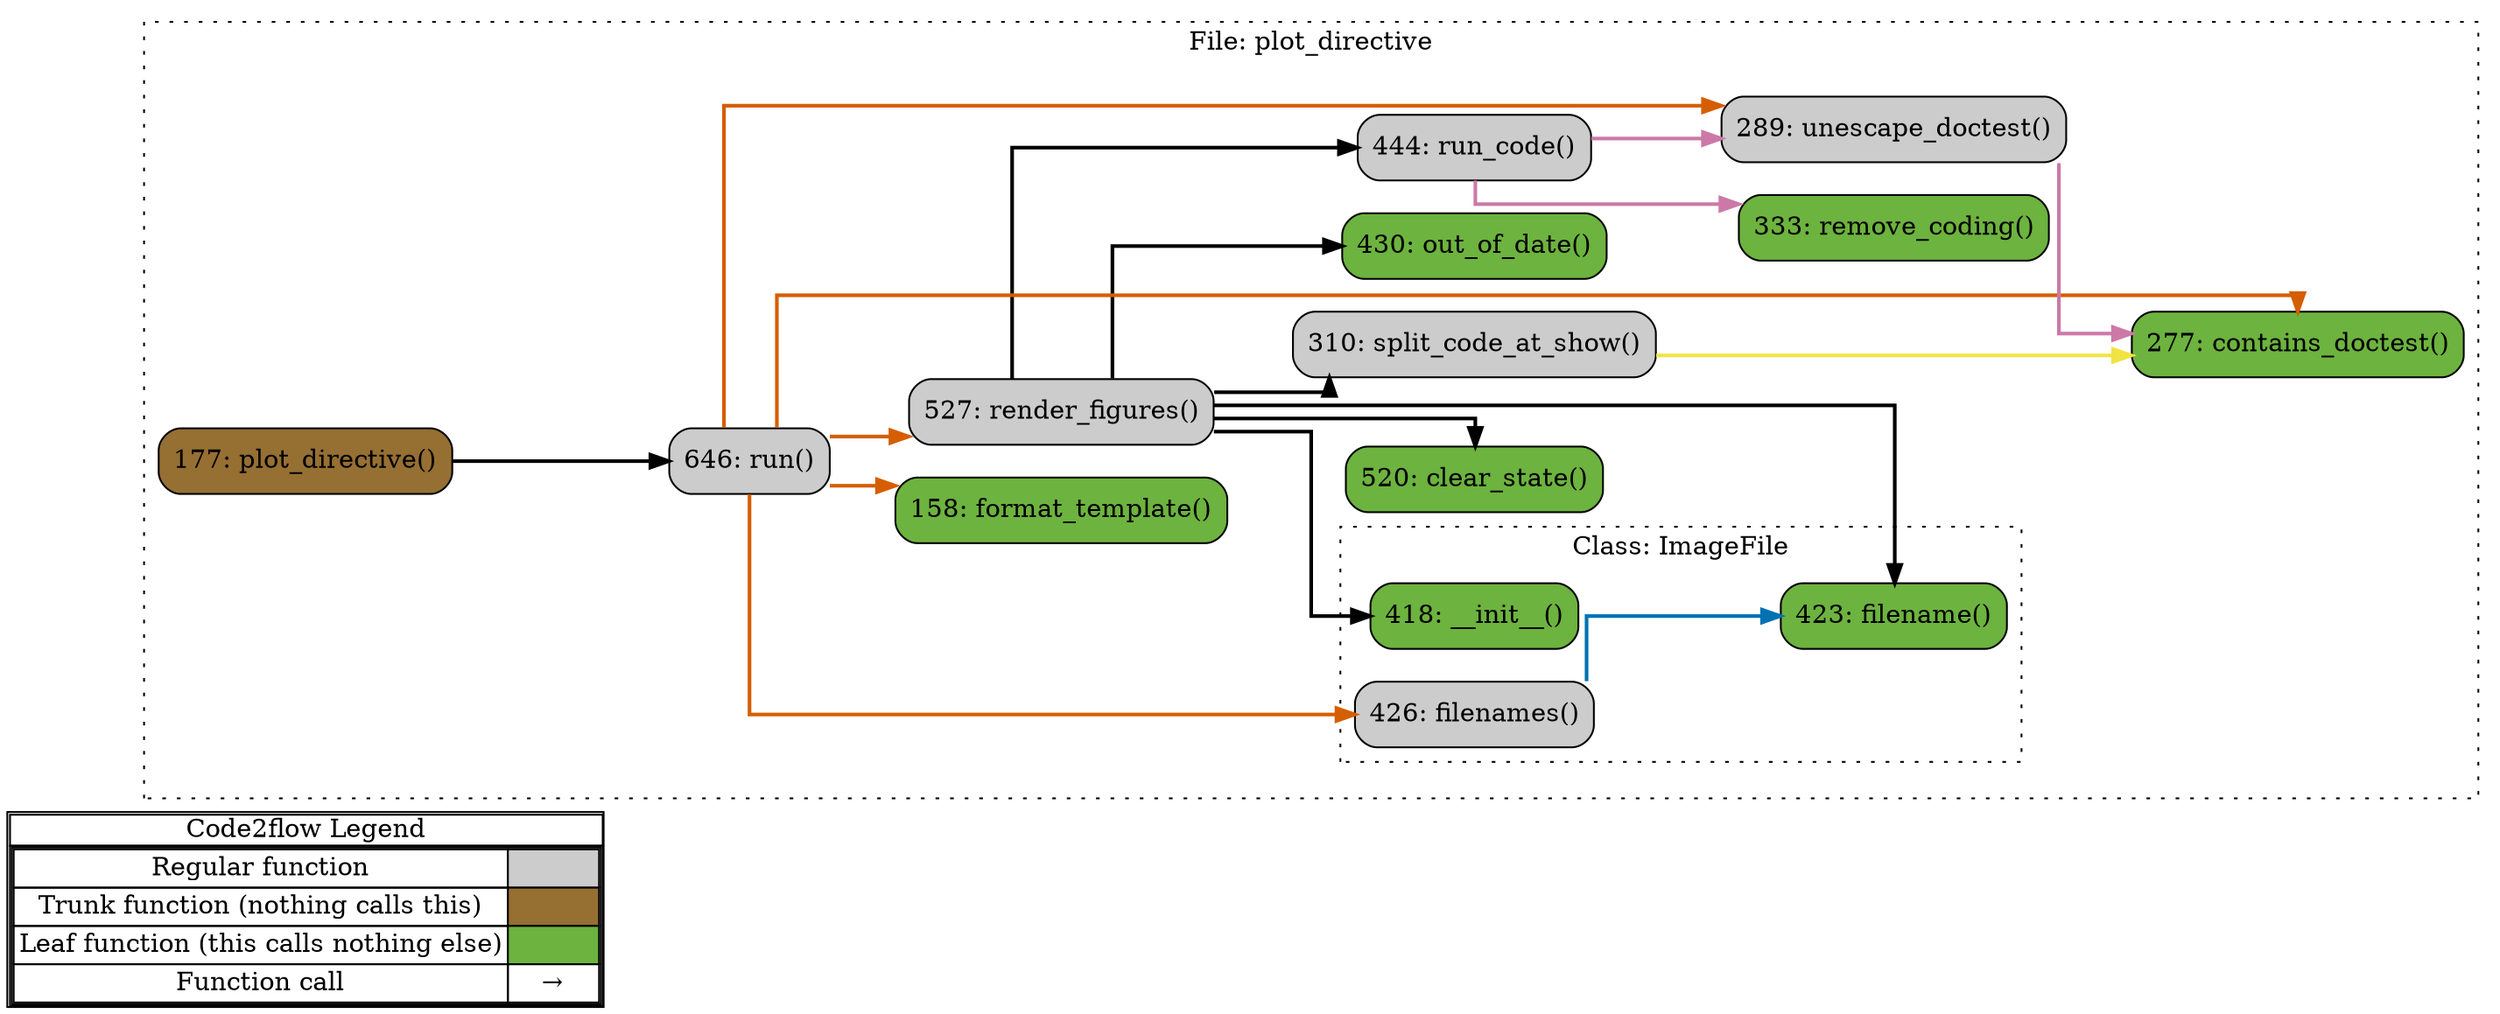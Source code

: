 digraph G {
concentrate=true;
splines="ortho";
rankdir="LR";
subgraph legend{
    rank = min;
    label = "legend";
    Legend [shape=none, margin=0, label = <
        <table cellspacing="0" cellpadding="0" border="1"><tr><td>Code2flow Legend</td></tr><tr><td>
        <table cellspacing="0">
        <tr><td>Regular function</td><td width="50px" bgcolor='#cccccc'></td></tr>
        <tr><td>Trunk function (nothing calls this)</td><td bgcolor='#966F33'></td></tr>
        <tr><td>Leaf function (this calls nothing else)</td><td bgcolor='#6db33f'></td></tr>
        <tr><td>Function call</td><td><font color='black'>&#8594;</font></td></tr>
        </table></td></tr></table>
        >];
}node_c5905737 [label="418: __init__()" name="plot_directive::ImageFile.__init__" shape="rect" style="rounded,filled" fillcolor="#6db33f" ];
node_ef5b0c98 [label="423: filename()" name="plot_directive::ImageFile.filename" shape="rect" style="rounded,filled" fillcolor="#6db33f" ];
node_e8f4f20d [label="426: filenames()" name="plot_directive::ImageFile.filenames" shape="rect" style="rounded,filled" fillcolor="#cccccc" ];
node_835d605a [label="520: clear_state()" name="plot_directive::clear_state" shape="rect" style="rounded,filled" fillcolor="#6db33f" ];
node_0dc5c932 [label="277: contains_doctest()" name="plot_directive::contains_doctest" shape="rect" style="rounded,filled" fillcolor="#6db33f" ];
node_5a165b0e [label="158: format_template()" name="plot_directive::format_template" shape="rect" style="rounded,filled" fillcolor="#6db33f" ];
node_b7f13c14 [label="430: out_of_date()" name="plot_directive::out_of_date" shape="rect" style="rounded,filled" fillcolor="#6db33f" ];
node_1fbda7f8 [label="177: plot_directive()" name="plot_directive::plot_directive" shape="rect" style="rounded,filled" fillcolor="#966F33" ];
node_388b62e6 [label="333: remove_coding()" name="plot_directive::remove_coding" shape="rect" style="rounded,filled" fillcolor="#6db33f" ];
node_a22c0fb8 [label="527: render_figures()" name="plot_directive::render_figures" shape="rect" style="rounded,filled" fillcolor="#cccccc" ];
node_ea360ff6 [label="646: run()" name="plot_directive::run" shape="rect" style="rounded,filled" fillcolor="#cccccc" ];
node_ae9b4f7f [label="444: run_code()" name="plot_directive::run_code" shape="rect" style="rounded,filled" fillcolor="#cccccc" ];
node_f1770a84 [label="310: split_code_at_show()" name="plot_directive::split_code_at_show" shape="rect" style="rounded,filled" fillcolor="#cccccc" ];
node_efd5b017 [label="289: unescape_doctest()" name="plot_directive::unescape_doctest" shape="rect" style="rounded,filled" fillcolor="#cccccc" ];
node_e8f4f20d -> node_ef5b0c98 [color="#0072B2" penwidth="2"];
node_1fbda7f8 -> node_ea360ff6 [color="#000000" penwidth="2"];
node_a22c0fb8 -> node_c5905737 [color="#000000" penwidth="2"];
node_a22c0fb8 -> node_c5905737 [color="#000000" penwidth="2"];
node_a22c0fb8 -> node_c5905737 [color="#000000" penwidth="2"];
node_a22c0fb8 -> node_c5905737 [color="#000000" penwidth="2"];
node_a22c0fb8 -> node_c5905737 [color="#000000" penwidth="2"];
node_a22c0fb8 -> node_c5905737 [color="#000000" penwidth="2"];
node_a22c0fb8 -> node_ef5b0c98 [color="#000000" penwidth="2"];
node_a22c0fb8 -> node_ef5b0c98 [color="#000000" penwidth="2"];
node_a22c0fb8 -> node_ef5b0c98 [color="#000000" penwidth="2"];
node_a22c0fb8 -> node_835d605a [color="#000000" penwidth="2"];
node_a22c0fb8 -> node_835d605a [color="#000000" penwidth="2"];
node_a22c0fb8 -> node_835d605a [color="#000000" penwidth="2"];
node_a22c0fb8 -> node_b7f13c14 [color="#000000" penwidth="2"];
node_a22c0fb8 -> node_b7f13c14 [color="#000000" penwidth="2"];
node_a22c0fb8 -> node_ae9b4f7f [color="#000000" penwidth="2"];
node_a22c0fb8 -> node_f1770a84 [color="#000000" penwidth="2"];
node_ea360ff6 -> node_e8f4f20d [color="#D55E00" penwidth="2"];
node_ea360ff6 -> node_0dc5c932 [color="#D55E00" penwidth="2"];
node_ea360ff6 -> node_5a165b0e [color="#D55E00" penwidth="2"];
node_ea360ff6 -> node_a22c0fb8 [color="#D55E00" penwidth="2"];
node_ea360ff6 -> node_efd5b017 [color="#D55E00" penwidth="2"];
node_ae9b4f7f -> node_388b62e6 [color="#CC79A7" penwidth="2"];
node_ae9b4f7f -> node_efd5b017 [color="#CC79A7" penwidth="2"];
node_f1770a84 -> node_0dc5c932 [color="#F0E442" penwidth="2"];
node_efd5b017 -> node_0dc5c932 [color="#CC79A7" penwidth="2"];
subgraph cluster_7dfe7152 {
    node_5a165b0e node_1fbda7f8 node_0dc5c932 node_efd5b017 node_f1770a84 node_388b62e6 node_b7f13c14 node_ae9b4f7f node_835d605a node_a22c0fb8 node_ea360ff6;
    label="File: plot_directive";
    name="plot_directive";
    style="filled";
    graph[style=dotted];
    subgraph cluster_730eeb7d {
        node_c5905737 node_ef5b0c98 node_e8f4f20d;
        label="Class: ImageFile";
        name="ImageFile";
        style="filled";
        graph[style=dotted];
    };
};
}
